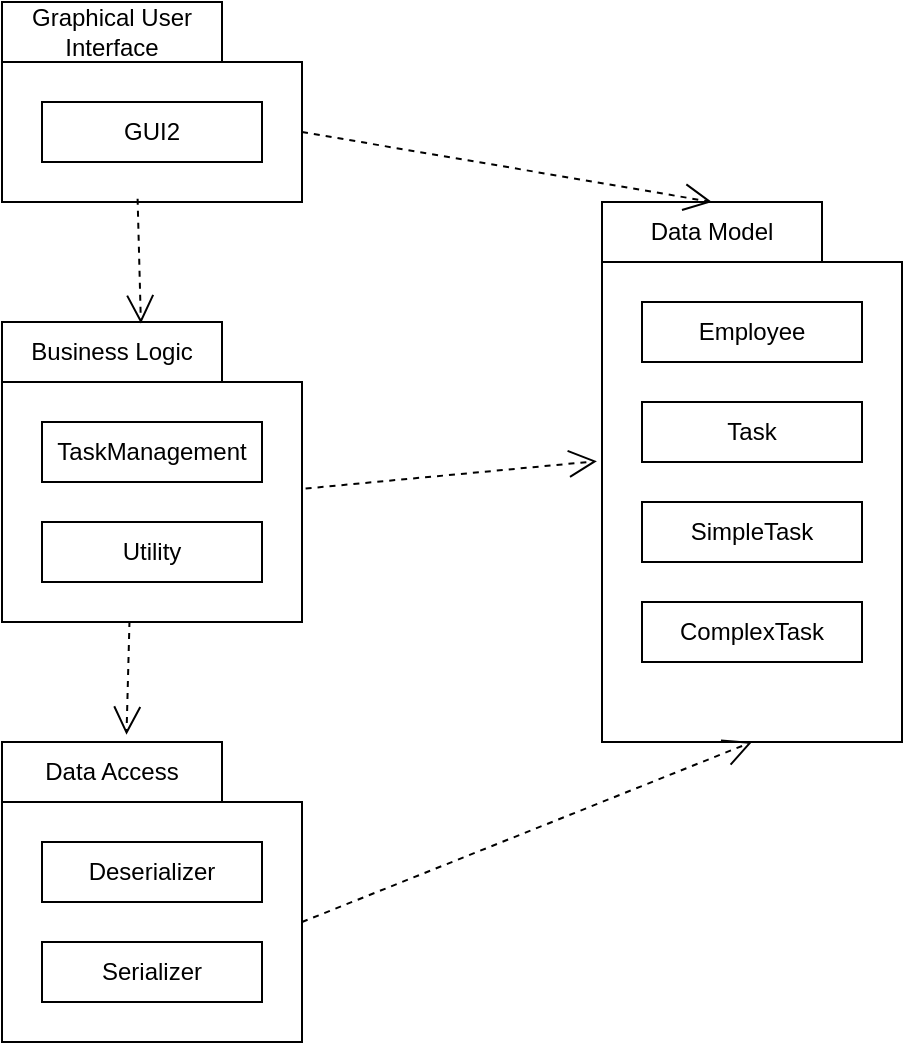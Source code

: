 <mxfile version="26.0.16">
  <diagram name="Page-1" id="2LvpIHpuidMNY5J9Xb5q">
    <mxGraphModel dx="521" dy="613" grid="1" gridSize="10" guides="1" tooltips="1" connect="1" arrows="1" fold="1" page="1" pageScale="1" pageWidth="850" pageHeight="1100" math="0" shadow="0">
      <root>
        <mxCell id="0" />
        <mxCell id="1" parent="0" />
        <mxCell id="O2pAR9SJYd-WS2O2GaKB-6" value="&lt;span style=&quot;font-weight: 400;&quot;&gt;Graphical User Interface&lt;/span&gt;" style="shape=folder;fontStyle=1;tabWidth=110;tabHeight=30;tabPosition=left;html=1;boundedLbl=1;labelInHeader=1;container=1;collapsible=0;recursiveResize=0;whiteSpace=wrap;" vertex="1" parent="1">
          <mxGeometry x="40" y="300" width="150" height="100" as="geometry" />
        </mxCell>
        <mxCell id="O2pAR9SJYd-WS2O2GaKB-7" value="GUI2" style="html=1;whiteSpace=wrap;" vertex="1" parent="O2pAR9SJYd-WS2O2GaKB-6">
          <mxGeometry width="110" height="30" relative="1" as="geometry">
            <mxPoint x="20" y="50" as="offset" />
          </mxGeometry>
        </mxCell>
        <mxCell id="O2pAR9SJYd-WS2O2GaKB-9" value="&lt;span style=&quot;font-weight: 400;&quot;&gt;Business Logic&lt;/span&gt;" style="shape=folder;fontStyle=1;tabWidth=110;tabHeight=30;tabPosition=left;html=1;boundedLbl=1;labelInHeader=1;container=1;collapsible=0;recursiveResize=0;whiteSpace=wrap;" vertex="1" parent="1">
          <mxGeometry x="40" y="460" width="150" height="150" as="geometry" />
        </mxCell>
        <mxCell id="O2pAR9SJYd-WS2O2GaKB-10" value="TaskManagement" style="html=1;whiteSpace=wrap;" vertex="1" parent="O2pAR9SJYd-WS2O2GaKB-9">
          <mxGeometry width="110" height="30" relative="1" as="geometry">
            <mxPoint x="20" y="50" as="offset" />
          </mxGeometry>
        </mxCell>
        <mxCell id="O2pAR9SJYd-WS2O2GaKB-11" value="Utility" style="html=1;whiteSpace=wrap;" vertex="1" parent="O2pAR9SJYd-WS2O2GaKB-9">
          <mxGeometry x="20" y="100" width="110" height="30" as="geometry" />
        </mxCell>
        <mxCell id="O2pAR9SJYd-WS2O2GaKB-12" style="edgeStyle=orthogonalEdgeStyle;rounded=0;orthogonalLoop=1;jettySize=auto;html=1;exitX=0.5;exitY=1;exitDx=0;exitDy=0;exitPerimeter=0;" edge="1" parent="1" source="O2pAR9SJYd-WS2O2GaKB-6" target="O2pAR9SJYd-WS2O2GaKB-6">
          <mxGeometry relative="1" as="geometry" />
        </mxCell>
        <mxCell id="O2pAR9SJYd-WS2O2GaKB-13" value="&lt;span style=&quot;font-weight: 400;&quot;&gt;Data Access&lt;/span&gt;" style="shape=folder;fontStyle=1;tabWidth=110;tabHeight=30;tabPosition=left;html=1;boundedLbl=1;labelInHeader=1;container=1;collapsible=0;recursiveResize=0;whiteSpace=wrap;" vertex="1" parent="1">
          <mxGeometry x="40" y="670" width="150" height="150" as="geometry" />
        </mxCell>
        <mxCell id="O2pAR9SJYd-WS2O2GaKB-14" value="Deserializer" style="html=1;whiteSpace=wrap;" vertex="1" parent="O2pAR9SJYd-WS2O2GaKB-13">
          <mxGeometry width="110" height="30" relative="1" as="geometry">
            <mxPoint x="20" y="50" as="offset" />
          </mxGeometry>
        </mxCell>
        <mxCell id="O2pAR9SJYd-WS2O2GaKB-15" value="Serializer" style="html=1;whiteSpace=wrap;" vertex="1" parent="O2pAR9SJYd-WS2O2GaKB-13">
          <mxGeometry x="20" y="100" width="110" height="30" as="geometry" />
        </mxCell>
        <mxCell id="O2pAR9SJYd-WS2O2GaKB-16" value="&lt;span style=&quot;font-weight: 400;&quot;&gt;Data Model&lt;/span&gt;" style="shape=folder;fontStyle=1;tabWidth=110;tabHeight=30;tabPosition=left;html=1;boundedLbl=1;labelInHeader=1;container=1;collapsible=0;recursiveResize=0;whiteSpace=wrap;" vertex="1" parent="1">
          <mxGeometry x="340" y="400" width="150" height="270" as="geometry" />
        </mxCell>
        <mxCell id="O2pAR9SJYd-WS2O2GaKB-17" value="Employee" style="html=1;whiteSpace=wrap;" vertex="1" parent="O2pAR9SJYd-WS2O2GaKB-16">
          <mxGeometry width="110" height="30" relative="1" as="geometry">
            <mxPoint x="20" y="50" as="offset" />
          </mxGeometry>
        </mxCell>
        <mxCell id="O2pAR9SJYd-WS2O2GaKB-18" value="Task" style="html=1;whiteSpace=wrap;" vertex="1" parent="O2pAR9SJYd-WS2O2GaKB-16">
          <mxGeometry x="20" y="100" width="110" height="30" as="geometry" />
        </mxCell>
        <mxCell id="O2pAR9SJYd-WS2O2GaKB-20" value="SimpleTask" style="html=1;whiteSpace=wrap;" vertex="1" parent="O2pAR9SJYd-WS2O2GaKB-16">
          <mxGeometry x="20" y="150" width="110" height="30" as="geometry" />
        </mxCell>
        <mxCell id="O2pAR9SJYd-WS2O2GaKB-21" value="ComplexTask" style="html=1;whiteSpace=wrap;" vertex="1" parent="O2pAR9SJYd-WS2O2GaKB-16">
          <mxGeometry x="20" y="200" width="110" height="30" as="geometry" />
        </mxCell>
        <mxCell id="O2pAR9SJYd-WS2O2GaKB-22" value="" style="endArrow=open;endSize=12;dashed=1;html=1;rounded=0;exitX=0.452;exitY=0.984;exitDx=0;exitDy=0;exitPerimeter=0;entryX=0.463;entryY=0.005;entryDx=0;entryDy=0;entryPerimeter=0;" edge="1" parent="1" source="O2pAR9SJYd-WS2O2GaKB-6" target="O2pAR9SJYd-WS2O2GaKB-9">
          <mxGeometry width="160" relative="1" as="geometry">
            <mxPoint x="190" y="620" as="sourcePoint" />
            <mxPoint x="350" y="620" as="targetPoint" />
          </mxGeometry>
        </mxCell>
        <mxCell id="O2pAR9SJYd-WS2O2GaKB-23" value="" style="endArrow=open;endSize=12;dashed=1;html=1;rounded=0;exitX=0.425;exitY=0.997;exitDx=0;exitDy=0;exitPerimeter=0;entryX=0.415;entryY=-0.024;entryDx=0;entryDy=0;entryPerimeter=0;" edge="1" parent="1" source="O2pAR9SJYd-WS2O2GaKB-9" target="O2pAR9SJYd-WS2O2GaKB-13">
          <mxGeometry width="160" relative="1" as="geometry">
            <mxPoint x="260" y="630" as="sourcePoint" />
            <mxPoint x="261" y="693" as="targetPoint" />
          </mxGeometry>
        </mxCell>
        <mxCell id="O2pAR9SJYd-WS2O2GaKB-24" value="" style="endArrow=open;endSize=12;dashed=1;html=1;rounded=0;exitX=0;exitY=0;exitDx=150;exitDy=65;exitPerimeter=0;entryX=0;entryY=0;entryDx=55;entryDy=0;entryPerimeter=0;" edge="1" parent="1" source="O2pAR9SJYd-WS2O2GaKB-6" target="O2pAR9SJYd-WS2O2GaKB-16">
          <mxGeometry width="160" relative="1" as="geometry">
            <mxPoint x="260" y="530" as="sourcePoint" />
            <mxPoint x="261" y="593" as="targetPoint" />
          </mxGeometry>
        </mxCell>
        <mxCell id="O2pAR9SJYd-WS2O2GaKB-25" value="" style="endArrow=open;endSize=12;dashed=1;html=1;rounded=0;exitX=1.012;exitY=0.555;exitDx=0;exitDy=0;exitPerimeter=0;entryX=-0.017;entryY=0.48;entryDx=0;entryDy=0;entryPerimeter=0;" edge="1" parent="1" source="O2pAR9SJYd-WS2O2GaKB-9" target="O2pAR9SJYd-WS2O2GaKB-16">
          <mxGeometry width="160" relative="1" as="geometry">
            <mxPoint x="260" y="530" as="sourcePoint" />
            <mxPoint x="261" y="593" as="targetPoint" />
          </mxGeometry>
        </mxCell>
        <mxCell id="O2pAR9SJYd-WS2O2GaKB-26" value="" style="endArrow=open;endSize=12;dashed=1;html=1;rounded=0;exitX=0;exitY=0;exitDx=150;exitDy=90;exitPerimeter=0;entryX=0.5;entryY=1;entryDx=0;entryDy=0;entryPerimeter=0;" edge="1" parent="1" source="O2pAR9SJYd-WS2O2GaKB-13" target="O2pAR9SJYd-WS2O2GaKB-16">
          <mxGeometry width="160" relative="1" as="geometry">
            <mxPoint x="260" y="670" as="sourcePoint" />
            <mxPoint x="261" y="733" as="targetPoint" />
          </mxGeometry>
        </mxCell>
      </root>
    </mxGraphModel>
  </diagram>
</mxfile>
